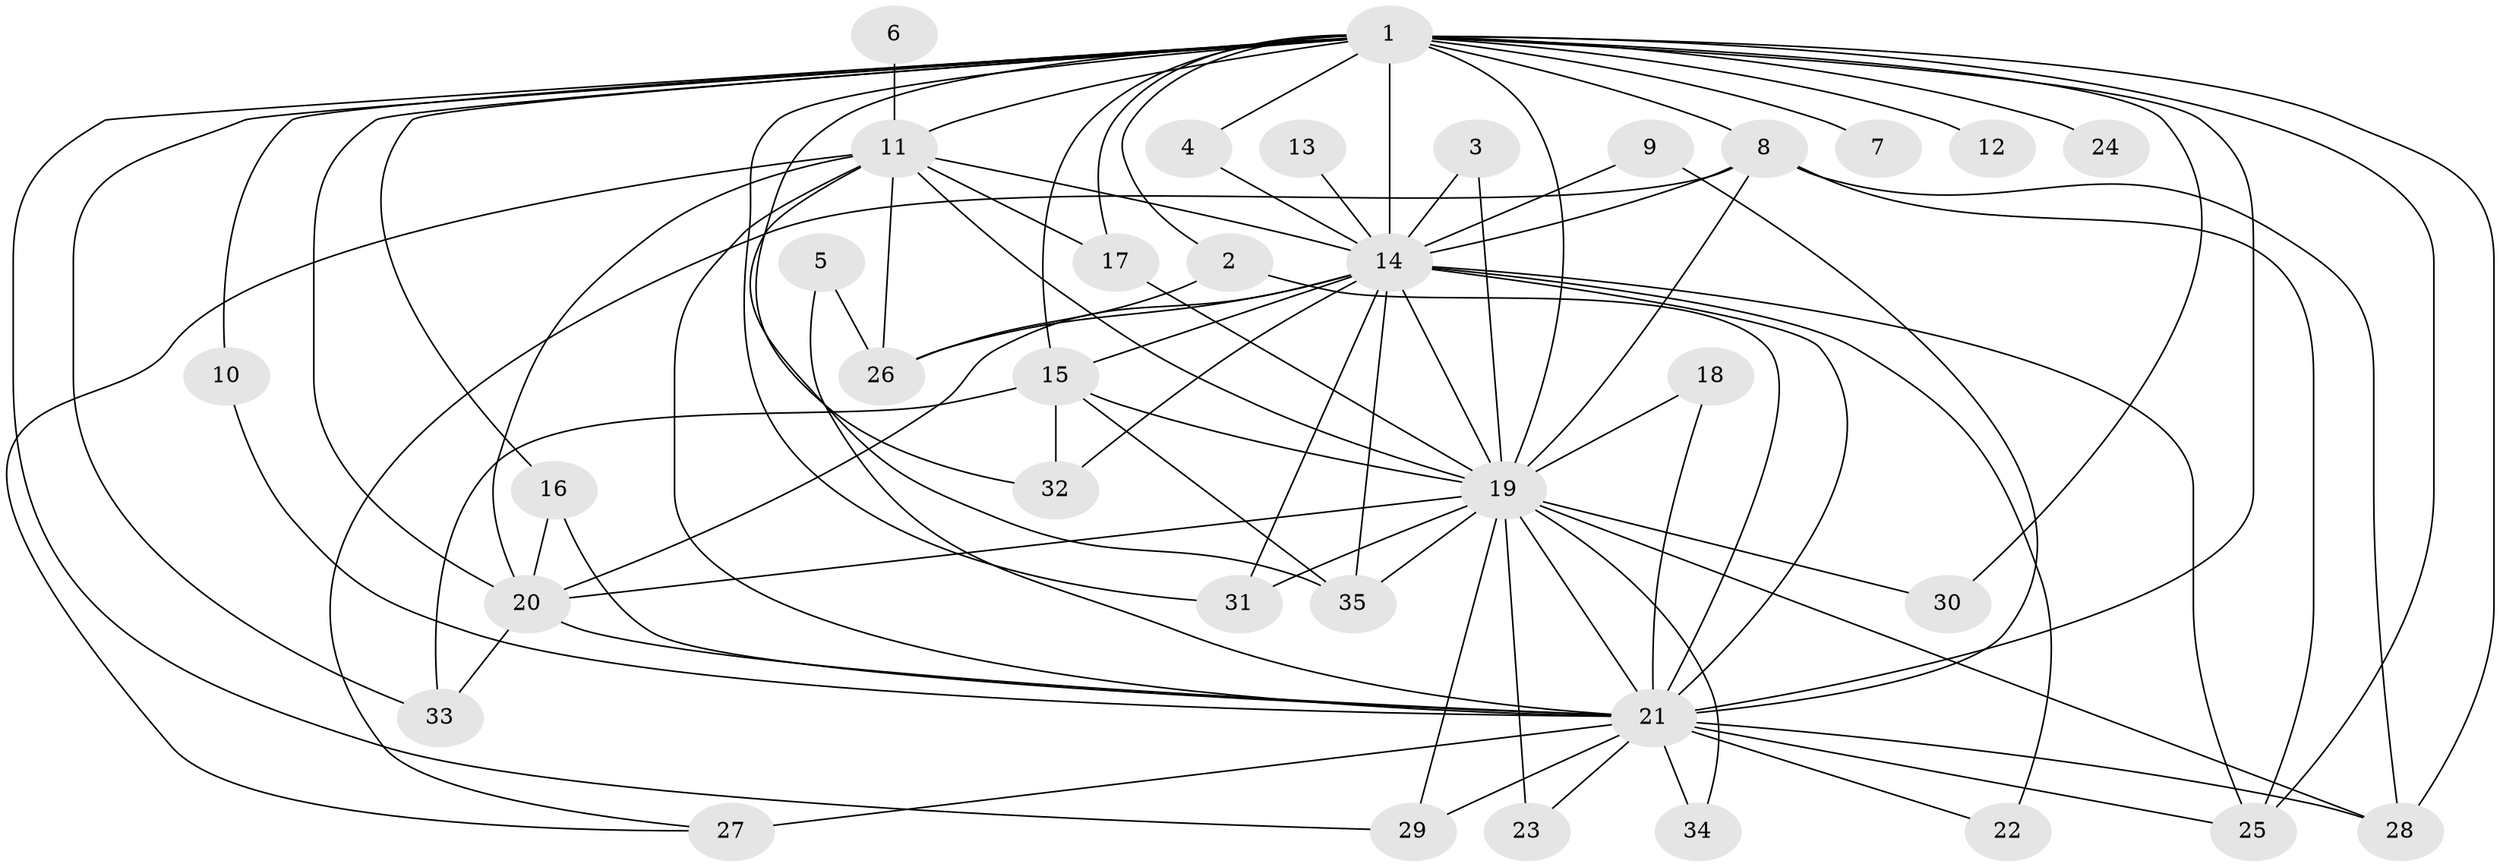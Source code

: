 // original degree distribution, {17: 0.02857142857142857, 19: 0.014285714285714285, 22: 0.02857142857142857, 11: 0.02857142857142857, 25: 0.014285714285714285, 12: 0.014285714285714285, 16: 0.014285714285714285, 3: 0.14285714285714285, 4: 0.12857142857142856, 6: 0.014285714285714285, 2: 0.5428571428571428, 5: 0.02857142857142857}
// Generated by graph-tools (version 1.1) at 2025/49/03/09/25 03:49:31]
// undirected, 35 vertices, 84 edges
graph export_dot {
graph [start="1"]
  node [color=gray90,style=filled];
  1;
  2;
  3;
  4;
  5;
  6;
  7;
  8;
  9;
  10;
  11;
  12;
  13;
  14;
  15;
  16;
  17;
  18;
  19;
  20;
  21;
  22;
  23;
  24;
  25;
  26;
  27;
  28;
  29;
  30;
  31;
  32;
  33;
  34;
  35;
  1 -- 2 [weight=1.0];
  1 -- 4 [weight=1.0];
  1 -- 7 [weight=2.0];
  1 -- 8 [weight=1.0];
  1 -- 10 [weight=1.0];
  1 -- 11 [weight=5.0];
  1 -- 12 [weight=2.0];
  1 -- 14 [weight=5.0];
  1 -- 15 [weight=3.0];
  1 -- 16 [weight=2.0];
  1 -- 17 [weight=1.0];
  1 -- 19 [weight=5.0];
  1 -- 20 [weight=4.0];
  1 -- 21 [weight=8.0];
  1 -- 24 [weight=2.0];
  1 -- 25 [weight=1.0];
  1 -- 28 [weight=1.0];
  1 -- 29 [weight=1.0];
  1 -- 30 [weight=1.0];
  1 -- 31 [weight=1.0];
  1 -- 32 [weight=1.0];
  1 -- 33 [weight=1.0];
  2 -- 21 [weight=1.0];
  2 -- 26 [weight=2.0];
  3 -- 14 [weight=1.0];
  3 -- 19 [weight=1.0];
  4 -- 14 [weight=1.0];
  5 -- 21 [weight=1.0];
  5 -- 26 [weight=1.0];
  6 -- 11 [weight=1.0];
  8 -- 14 [weight=1.0];
  8 -- 19 [weight=1.0];
  8 -- 25 [weight=1.0];
  8 -- 27 [weight=1.0];
  8 -- 28 [weight=1.0];
  9 -- 14 [weight=1.0];
  9 -- 21 [weight=1.0];
  10 -- 21 [weight=1.0];
  11 -- 14 [weight=1.0];
  11 -- 17 [weight=1.0];
  11 -- 19 [weight=1.0];
  11 -- 20 [weight=1.0];
  11 -- 21 [weight=2.0];
  11 -- 26 [weight=1.0];
  11 -- 27 [weight=1.0];
  11 -- 35 [weight=1.0];
  13 -- 14 [weight=1.0];
  14 -- 15 [weight=1.0];
  14 -- 19 [weight=1.0];
  14 -- 20 [weight=1.0];
  14 -- 21 [weight=3.0];
  14 -- 22 [weight=1.0];
  14 -- 25 [weight=1.0];
  14 -- 26 [weight=1.0];
  14 -- 31 [weight=1.0];
  14 -- 32 [weight=1.0];
  14 -- 35 [weight=1.0];
  15 -- 19 [weight=1.0];
  15 -- 32 [weight=1.0];
  15 -- 33 [weight=1.0];
  15 -- 35 [weight=1.0];
  16 -- 20 [weight=1.0];
  16 -- 21 [weight=1.0];
  17 -- 19 [weight=1.0];
  18 -- 19 [weight=1.0];
  18 -- 21 [weight=1.0];
  19 -- 20 [weight=1.0];
  19 -- 21 [weight=2.0];
  19 -- 23 [weight=3.0];
  19 -- 28 [weight=1.0];
  19 -- 29 [weight=2.0];
  19 -- 30 [weight=1.0];
  19 -- 31 [weight=1.0];
  19 -- 34 [weight=1.0];
  19 -- 35 [weight=1.0];
  20 -- 21 [weight=2.0];
  20 -- 33 [weight=1.0];
  21 -- 22 [weight=1.0];
  21 -- 23 [weight=1.0];
  21 -- 25 [weight=1.0];
  21 -- 27 [weight=2.0];
  21 -- 28 [weight=1.0];
  21 -- 29 [weight=1.0];
  21 -- 34 [weight=1.0];
}
